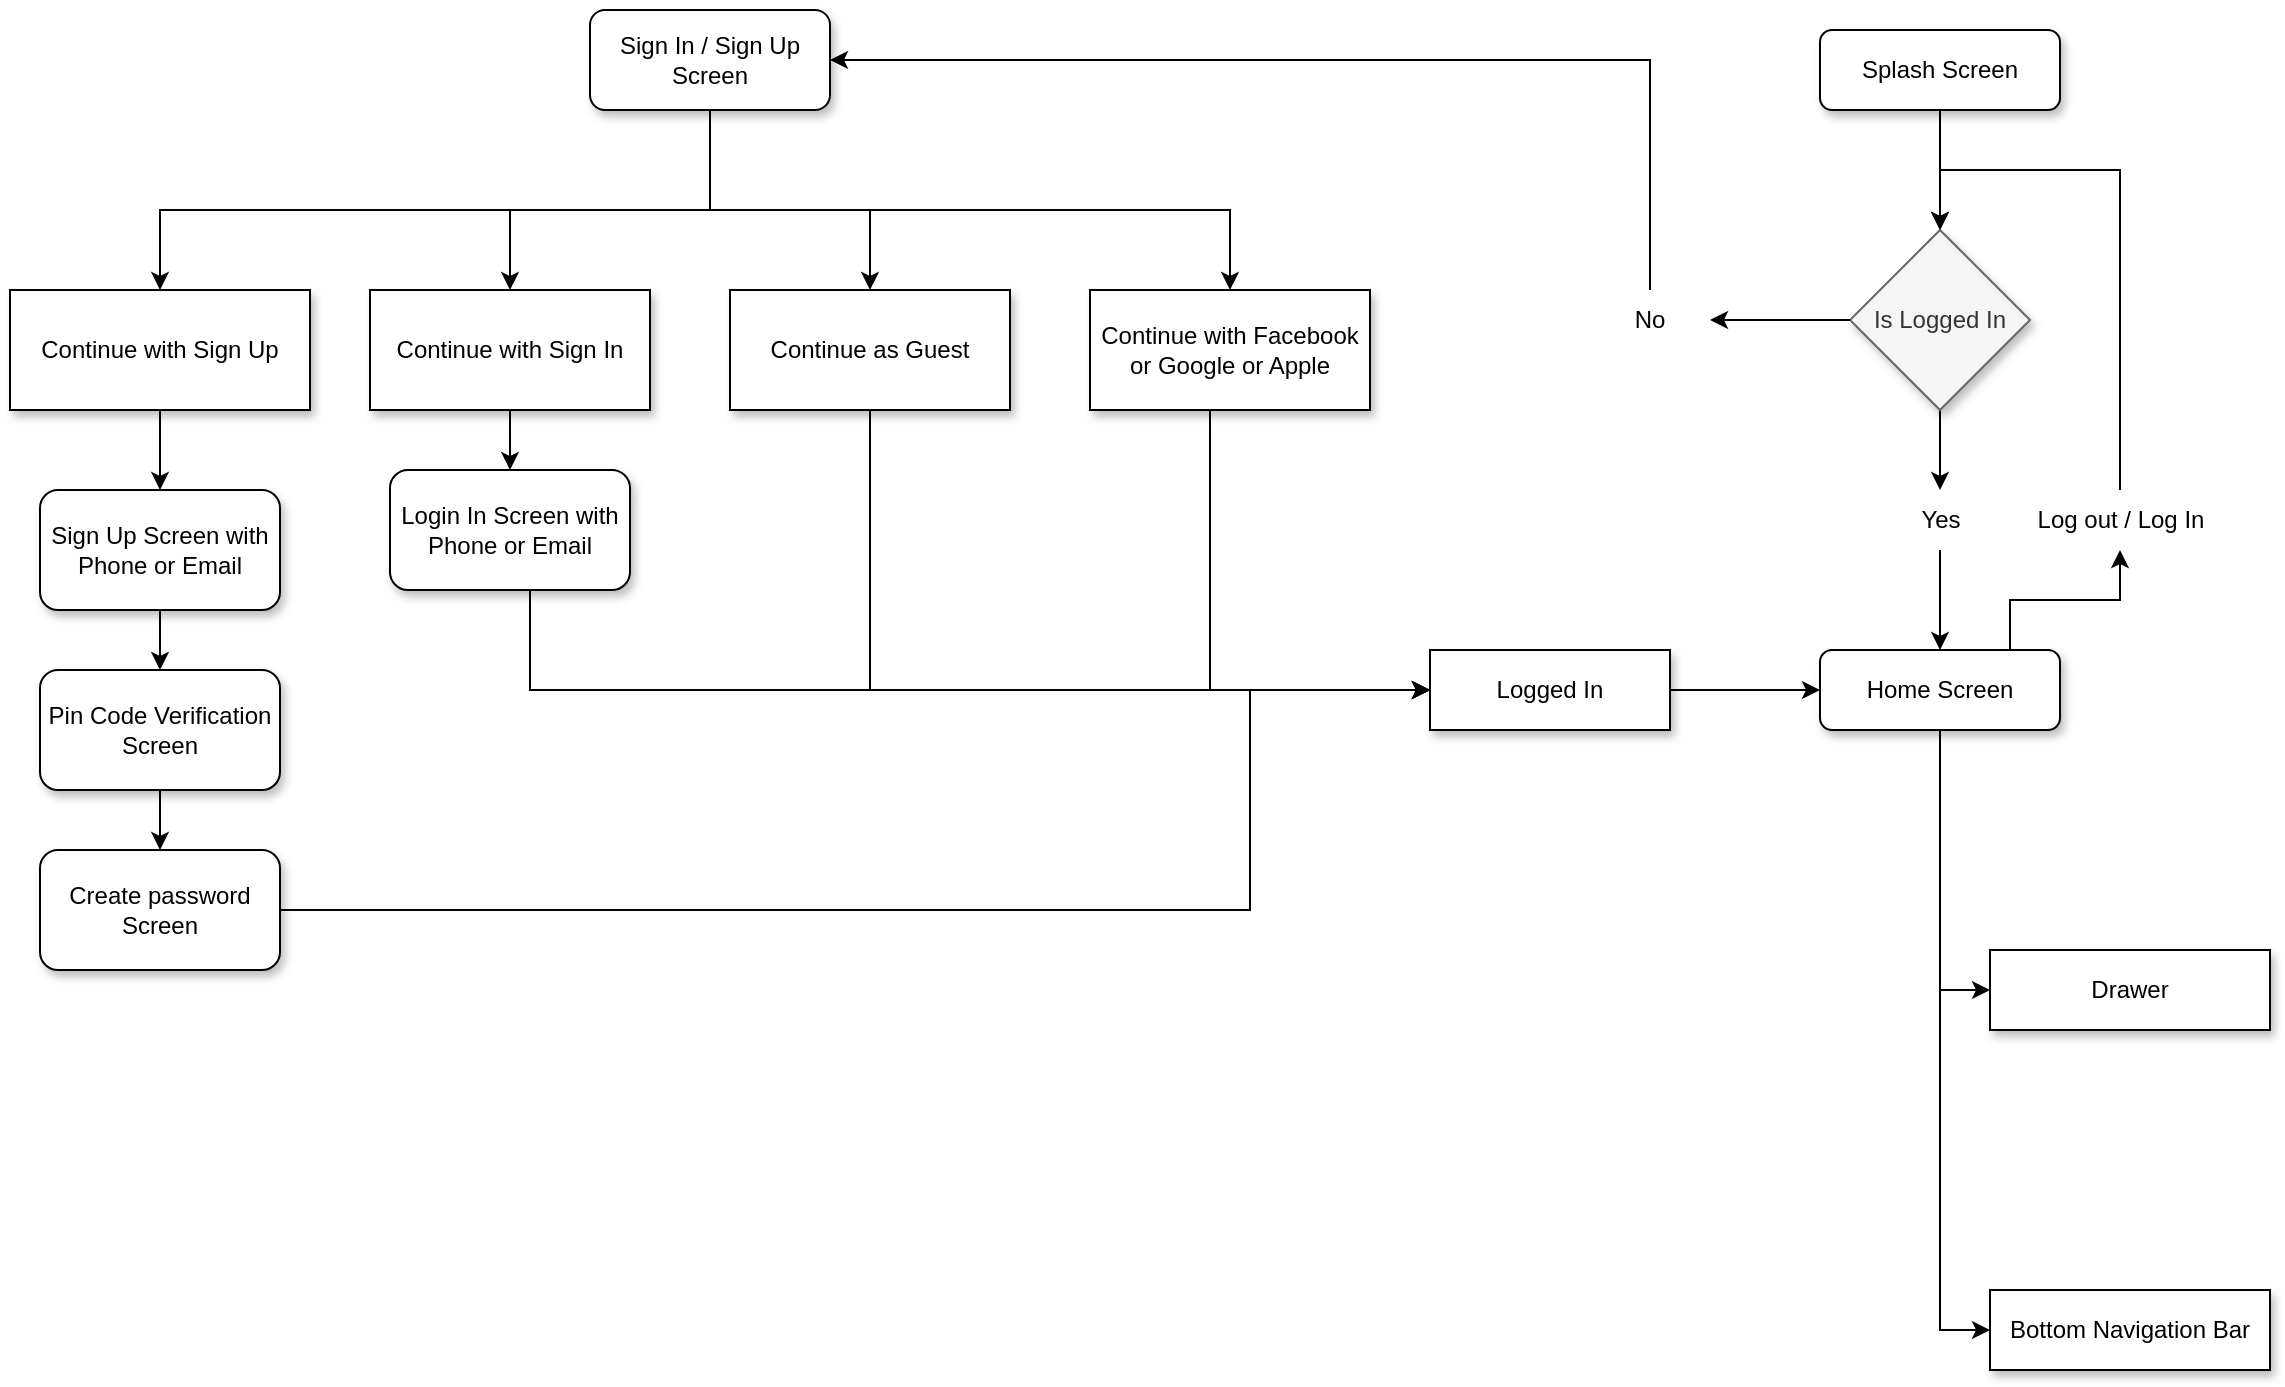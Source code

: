 <mxfile version="20.8.23" type="github">
  <diagram name="Page-1" id="FVCnzq7Pfp1O7wXHvF8z">
    <mxGraphModel dx="2206" dy="1212" grid="1" gridSize="10" guides="1" tooltips="1" connect="1" arrows="1" fold="1" page="1" pageScale="1" pageWidth="3300" pageHeight="4681" math="0" shadow="0">
      <root>
        <mxCell id="0" />
        <mxCell id="1" parent="0" />
        <mxCell id="skyq9TSeOHwvdqSYxIAz-24" value="" style="edgeStyle=orthogonalEdgeStyle;rounded=0;orthogonalLoop=1;jettySize=auto;html=1;" parent="1" source="skyq9TSeOHwvdqSYxIAz-2" target="skyq9TSeOHwvdqSYxIAz-4" edge="1">
          <mxGeometry relative="1" as="geometry" />
        </mxCell>
        <mxCell id="skyq9TSeOHwvdqSYxIAz-2" value="Splash Screen" style="rounded=1;whiteSpace=wrap;html=1;shadow=1;" parent="1" vertex="1">
          <mxGeometry x="1025" y="90" width="120" height="40" as="geometry" />
        </mxCell>
        <mxCell id="bAUtRxVBdTaGdka2P6OW-37" value="" style="edgeStyle=orthogonalEdgeStyle;rounded=0;orthogonalLoop=1;jettySize=auto;html=1;" parent="1" source="skyq9TSeOHwvdqSYxIAz-4" target="bAUtRxVBdTaGdka2P6OW-36" edge="1">
          <mxGeometry relative="1" as="geometry" />
        </mxCell>
        <mxCell id="skyq9TSeOHwvdqSYxIAz-4" value="Is Logged In" style="rhombus;whiteSpace=wrap;html=1;shadow=1;fillColor=#f5f5f5;strokeColor=#666666;fontColor=#333333;" parent="1" vertex="1">
          <mxGeometry x="1040" y="190" width="90" height="90" as="geometry" />
        </mxCell>
        <mxCell id="z7B75x62QN8b4eD-7f28-23" value="" style="edgeStyle=orthogonalEdgeStyle;rounded=0;orthogonalLoop=1;jettySize=auto;html=1;" edge="1" parent="1" source="skyq9TSeOHwvdqSYxIAz-6" target="z7B75x62QN8b4eD-7f28-6">
          <mxGeometry relative="1" as="geometry" />
        </mxCell>
        <mxCell id="skyq9TSeOHwvdqSYxIAz-6" value="Sign Up Screen with Phone or Email" style="rounded=1;whiteSpace=wrap;html=1;shadow=1;" parent="1" vertex="1">
          <mxGeometry x="135" y="320" width="120" height="60" as="geometry" />
        </mxCell>
        <mxCell id="z7B75x62QN8b4eD-7f28-20" style="edgeStyle=orthogonalEdgeStyle;rounded=0;orthogonalLoop=1;jettySize=auto;html=1;entryX=0;entryY=0.5;entryDx=0;entryDy=0;" edge="1" parent="1" source="skyq9TSeOHwvdqSYxIAz-7" target="bAUtRxVBdTaGdka2P6OW-18">
          <mxGeometry relative="1" as="geometry">
            <Array as="points">
              <mxPoint x="380" y="420" />
            </Array>
          </mxGeometry>
        </mxCell>
        <mxCell id="skyq9TSeOHwvdqSYxIAz-7" value="Login In Screen with Phone or Email" style="rounded=1;whiteSpace=wrap;html=1;shadow=1;" parent="1" vertex="1">
          <mxGeometry x="310" y="310" width="120" height="60" as="geometry" />
        </mxCell>
        <mxCell id="skyq9TSeOHwvdqSYxIAz-9" value="" style="endArrow=classic;html=1;rounded=0;exitX=0;exitY=0.5;exitDx=0;exitDy=0;" parent="1" source="skyq9TSeOHwvdqSYxIAz-4" target="skyq9TSeOHwvdqSYxIAz-10" edge="1">
          <mxGeometry width="50" height="50" relative="1" as="geometry">
            <mxPoint x="830" y="430" as="sourcePoint" />
            <mxPoint x="940" y="330" as="targetPoint" />
          </mxGeometry>
        </mxCell>
        <mxCell id="z7B75x62QN8b4eD-7f28-26" style="edgeStyle=orthogonalEdgeStyle;rounded=0;orthogonalLoop=1;jettySize=auto;html=1;entryX=1;entryY=0.5;entryDx=0;entryDy=0;" edge="1" parent="1" source="skyq9TSeOHwvdqSYxIAz-10" target="z7B75x62QN8b4eD-7f28-1">
          <mxGeometry relative="1" as="geometry">
            <Array as="points">
              <mxPoint x="940" y="105" />
            </Array>
          </mxGeometry>
        </mxCell>
        <mxCell id="skyq9TSeOHwvdqSYxIAz-10" value="No" style="text;html=1;strokeColor=none;fillColor=none;align=center;verticalAlign=middle;whiteSpace=wrap;rounded=0;" parent="1" vertex="1">
          <mxGeometry x="910" y="220" width="60" height="30" as="geometry" />
        </mxCell>
        <mxCell id="bAUtRxVBdTaGdka2P6OW-43" style="edgeStyle=orthogonalEdgeStyle;rounded=0;orthogonalLoop=1;jettySize=auto;html=1;" parent="1" source="skyq9TSeOHwvdqSYxIAz-21" target="bAUtRxVBdTaGdka2P6OW-32" edge="1">
          <mxGeometry relative="1" as="geometry">
            <Array as="points">
              <mxPoint x="1120" y="375" />
              <mxPoint x="1175" y="375" />
            </Array>
          </mxGeometry>
        </mxCell>
        <mxCell id="bAUtRxVBdTaGdka2P6OW-49" style="edgeStyle=orthogonalEdgeStyle;rounded=0;orthogonalLoop=1;jettySize=auto;html=1;entryX=0;entryY=0.5;entryDx=0;entryDy=0;" parent="1" source="skyq9TSeOHwvdqSYxIAz-21" target="bAUtRxVBdTaGdka2P6OW-45" edge="1">
          <mxGeometry relative="1" as="geometry" />
        </mxCell>
        <mxCell id="bAUtRxVBdTaGdka2P6OW-50" style="edgeStyle=orthogonalEdgeStyle;rounded=0;orthogonalLoop=1;jettySize=auto;html=1;entryX=0;entryY=0.5;entryDx=0;entryDy=0;" parent="1" source="skyq9TSeOHwvdqSYxIAz-21" target="bAUtRxVBdTaGdka2P6OW-46" edge="1">
          <mxGeometry relative="1" as="geometry" />
        </mxCell>
        <mxCell id="skyq9TSeOHwvdqSYxIAz-21" value="Home Screen" style="rounded=1;whiteSpace=wrap;html=1;shadow=1;" parent="1" vertex="1">
          <mxGeometry x="1025" y="400" width="120" height="40" as="geometry" />
        </mxCell>
        <mxCell id="bAUtRxVBdTaGdka2P6OW-23" style="edgeStyle=orthogonalEdgeStyle;rounded=0;orthogonalLoop=1;jettySize=auto;html=1;" parent="1" source="bAUtRxVBdTaGdka2P6OW-18" target="skyq9TSeOHwvdqSYxIAz-21" edge="1">
          <mxGeometry relative="1" as="geometry" />
        </mxCell>
        <mxCell id="bAUtRxVBdTaGdka2P6OW-18" value="Logged In" style="whiteSpace=wrap;html=1;shadow=1;" parent="1" vertex="1">
          <mxGeometry x="830" y="400" width="120" height="40" as="geometry" />
        </mxCell>
        <mxCell id="bAUtRxVBdTaGdka2P6OW-40" style="edgeStyle=orthogonalEdgeStyle;rounded=0;orthogonalLoop=1;jettySize=auto;html=1;entryX=0.5;entryY=0;entryDx=0;entryDy=0;" parent="1" source="bAUtRxVBdTaGdka2P6OW-32" target="skyq9TSeOHwvdqSYxIAz-4" edge="1">
          <mxGeometry relative="1" as="geometry">
            <Array as="points">
              <mxPoint x="1175" y="160" />
              <mxPoint x="1085" y="160" />
            </Array>
          </mxGeometry>
        </mxCell>
        <mxCell id="bAUtRxVBdTaGdka2P6OW-32" value="Log out / Log In" style="text;html=1;align=center;verticalAlign=middle;resizable=0;points=[];autosize=1;strokeColor=none;fillColor=none;" parent="1" vertex="1">
          <mxGeometry x="1120" y="320" width="110" height="30" as="geometry" />
        </mxCell>
        <mxCell id="bAUtRxVBdTaGdka2P6OW-38" value="" style="edgeStyle=orthogonalEdgeStyle;rounded=0;orthogonalLoop=1;jettySize=auto;html=1;" parent="1" source="bAUtRxVBdTaGdka2P6OW-36" target="skyq9TSeOHwvdqSYxIAz-21" edge="1">
          <mxGeometry relative="1" as="geometry" />
        </mxCell>
        <mxCell id="bAUtRxVBdTaGdka2P6OW-36" value="Yes" style="text;html=1;align=center;verticalAlign=middle;resizable=0;points=[];autosize=1;strokeColor=none;fillColor=none;" parent="1" vertex="1">
          <mxGeometry x="1065" y="320" width="40" height="30" as="geometry" />
        </mxCell>
        <mxCell id="bAUtRxVBdTaGdka2P6OW-45" value="Drawer" style="whiteSpace=wrap;html=1;shadow=1;" parent="1" vertex="1">
          <mxGeometry x="1110" y="550" width="140" height="40" as="geometry" />
        </mxCell>
        <mxCell id="bAUtRxVBdTaGdka2P6OW-46" value="Bottom Navigation Bar" style="whiteSpace=wrap;html=1;shadow=1;" parent="1" vertex="1">
          <mxGeometry x="1110" y="720" width="140" height="40" as="geometry" />
        </mxCell>
        <mxCell id="z7B75x62QN8b4eD-7f28-14" style="edgeStyle=orthogonalEdgeStyle;rounded=0;orthogonalLoop=1;jettySize=auto;html=1;entryX=0.5;entryY=0;entryDx=0;entryDy=0;" edge="1" parent="1" source="z7B75x62QN8b4eD-7f28-1" target="z7B75x62QN8b4eD-7f28-4">
          <mxGeometry relative="1" as="geometry">
            <Array as="points">
              <mxPoint x="470" y="180" />
              <mxPoint x="195" y="180" />
            </Array>
          </mxGeometry>
        </mxCell>
        <mxCell id="z7B75x62QN8b4eD-7f28-15" style="edgeStyle=orthogonalEdgeStyle;rounded=0;orthogonalLoop=1;jettySize=auto;html=1;entryX=0.5;entryY=0;entryDx=0;entryDy=0;" edge="1" parent="1" source="z7B75x62QN8b4eD-7f28-1" target="z7B75x62QN8b4eD-7f28-5">
          <mxGeometry relative="1" as="geometry">
            <Array as="points">
              <mxPoint x="470" y="180" />
              <mxPoint x="370" y="180" />
            </Array>
          </mxGeometry>
        </mxCell>
        <mxCell id="z7B75x62QN8b4eD-7f28-16" style="edgeStyle=orthogonalEdgeStyle;rounded=0;orthogonalLoop=1;jettySize=auto;html=1;" edge="1" parent="1" source="z7B75x62QN8b4eD-7f28-1" target="z7B75x62QN8b4eD-7f28-3">
          <mxGeometry relative="1" as="geometry">
            <Array as="points">
              <mxPoint x="470" y="180" />
              <mxPoint x="550" y="180" />
            </Array>
          </mxGeometry>
        </mxCell>
        <mxCell id="z7B75x62QN8b4eD-7f28-17" style="edgeStyle=orthogonalEdgeStyle;rounded=0;orthogonalLoop=1;jettySize=auto;html=1;entryX=0.5;entryY=0;entryDx=0;entryDy=0;" edge="1" parent="1" source="z7B75x62QN8b4eD-7f28-1" target="z7B75x62QN8b4eD-7f28-2">
          <mxGeometry relative="1" as="geometry">
            <Array as="points">
              <mxPoint x="470" y="180" />
              <mxPoint x="730" y="180" />
            </Array>
          </mxGeometry>
        </mxCell>
        <mxCell id="z7B75x62QN8b4eD-7f28-1" value="Sign In / Sign Up&lt;br&gt;Screen" style="rounded=1;whiteSpace=wrap;html=1;shadow=1;" vertex="1" parent="1">
          <mxGeometry x="410" y="80" width="120" height="50" as="geometry" />
        </mxCell>
        <mxCell id="z7B75x62QN8b4eD-7f28-18" style="edgeStyle=orthogonalEdgeStyle;rounded=0;orthogonalLoop=1;jettySize=auto;html=1;entryX=0;entryY=0.5;entryDx=0;entryDy=0;" edge="1" parent="1" source="z7B75x62QN8b4eD-7f28-2" target="bAUtRxVBdTaGdka2P6OW-18">
          <mxGeometry relative="1" as="geometry">
            <Array as="points">
              <mxPoint x="720" y="420" />
            </Array>
          </mxGeometry>
        </mxCell>
        <mxCell id="z7B75x62QN8b4eD-7f28-2" value="Continue with Facebook or Google or Apple" style="whiteSpace=wrap;html=1;shadow=1;" vertex="1" parent="1">
          <mxGeometry x="660" y="220" width="140" height="60" as="geometry" />
        </mxCell>
        <mxCell id="z7B75x62QN8b4eD-7f28-19" style="edgeStyle=orthogonalEdgeStyle;rounded=0;orthogonalLoop=1;jettySize=auto;html=1;entryX=0;entryY=0.5;entryDx=0;entryDy=0;" edge="1" parent="1" source="z7B75x62QN8b4eD-7f28-3" target="bAUtRxVBdTaGdka2P6OW-18">
          <mxGeometry relative="1" as="geometry">
            <Array as="points">
              <mxPoint x="550" y="420" />
            </Array>
          </mxGeometry>
        </mxCell>
        <mxCell id="z7B75x62QN8b4eD-7f28-3" value="Continue as Guest" style="whiteSpace=wrap;html=1;shadow=1;" vertex="1" parent="1">
          <mxGeometry x="480" y="220" width="140" height="60" as="geometry" />
        </mxCell>
        <mxCell id="z7B75x62QN8b4eD-7f28-22" value="" style="edgeStyle=orthogonalEdgeStyle;rounded=0;orthogonalLoop=1;jettySize=auto;html=1;" edge="1" parent="1" source="z7B75x62QN8b4eD-7f28-4" target="skyq9TSeOHwvdqSYxIAz-6">
          <mxGeometry relative="1" as="geometry" />
        </mxCell>
        <mxCell id="z7B75x62QN8b4eD-7f28-4" value="Continue with Sign Up" style="whiteSpace=wrap;html=1;shadow=1;" vertex="1" parent="1">
          <mxGeometry x="120" y="220" width="150" height="60" as="geometry" />
        </mxCell>
        <mxCell id="z7B75x62QN8b4eD-7f28-21" value="" style="edgeStyle=orthogonalEdgeStyle;rounded=0;orthogonalLoop=1;jettySize=auto;html=1;" edge="1" parent="1" source="z7B75x62QN8b4eD-7f28-5" target="skyq9TSeOHwvdqSYxIAz-7">
          <mxGeometry relative="1" as="geometry" />
        </mxCell>
        <mxCell id="z7B75x62QN8b4eD-7f28-5" value="Continue with Sign In" style="whiteSpace=wrap;html=1;shadow=1;" vertex="1" parent="1">
          <mxGeometry x="300" y="220" width="140" height="60" as="geometry" />
        </mxCell>
        <mxCell id="z7B75x62QN8b4eD-7f28-24" value="" style="edgeStyle=orthogonalEdgeStyle;rounded=0;orthogonalLoop=1;jettySize=auto;html=1;" edge="1" parent="1" source="z7B75x62QN8b4eD-7f28-6" target="z7B75x62QN8b4eD-7f28-7">
          <mxGeometry relative="1" as="geometry" />
        </mxCell>
        <mxCell id="z7B75x62QN8b4eD-7f28-6" value="Pin Code Verification Screen" style="rounded=1;whiteSpace=wrap;html=1;shadow=1;" vertex="1" parent="1">
          <mxGeometry x="135" y="410" width="120" height="60" as="geometry" />
        </mxCell>
        <mxCell id="z7B75x62QN8b4eD-7f28-25" style="edgeStyle=orthogonalEdgeStyle;rounded=0;orthogonalLoop=1;jettySize=auto;html=1;entryX=0;entryY=0.5;entryDx=0;entryDy=0;" edge="1" parent="1" source="z7B75x62QN8b4eD-7f28-7" target="bAUtRxVBdTaGdka2P6OW-18">
          <mxGeometry relative="1" as="geometry">
            <Array as="points">
              <mxPoint x="740" y="530" />
              <mxPoint x="740" y="420" />
            </Array>
          </mxGeometry>
        </mxCell>
        <mxCell id="z7B75x62QN8b4eD-7f28-7" value="Create password Screen" style="rounded=1;whiteSpace=wrap;html=1;shadow=1;" vertex="1" parent="1">
          <mxGeometry x="135" y="500" width="120" height="60" as="geometry" />
        </mxCell>
      </root>
    </mxGraphModel>
  </diagram>
</mxfile>
